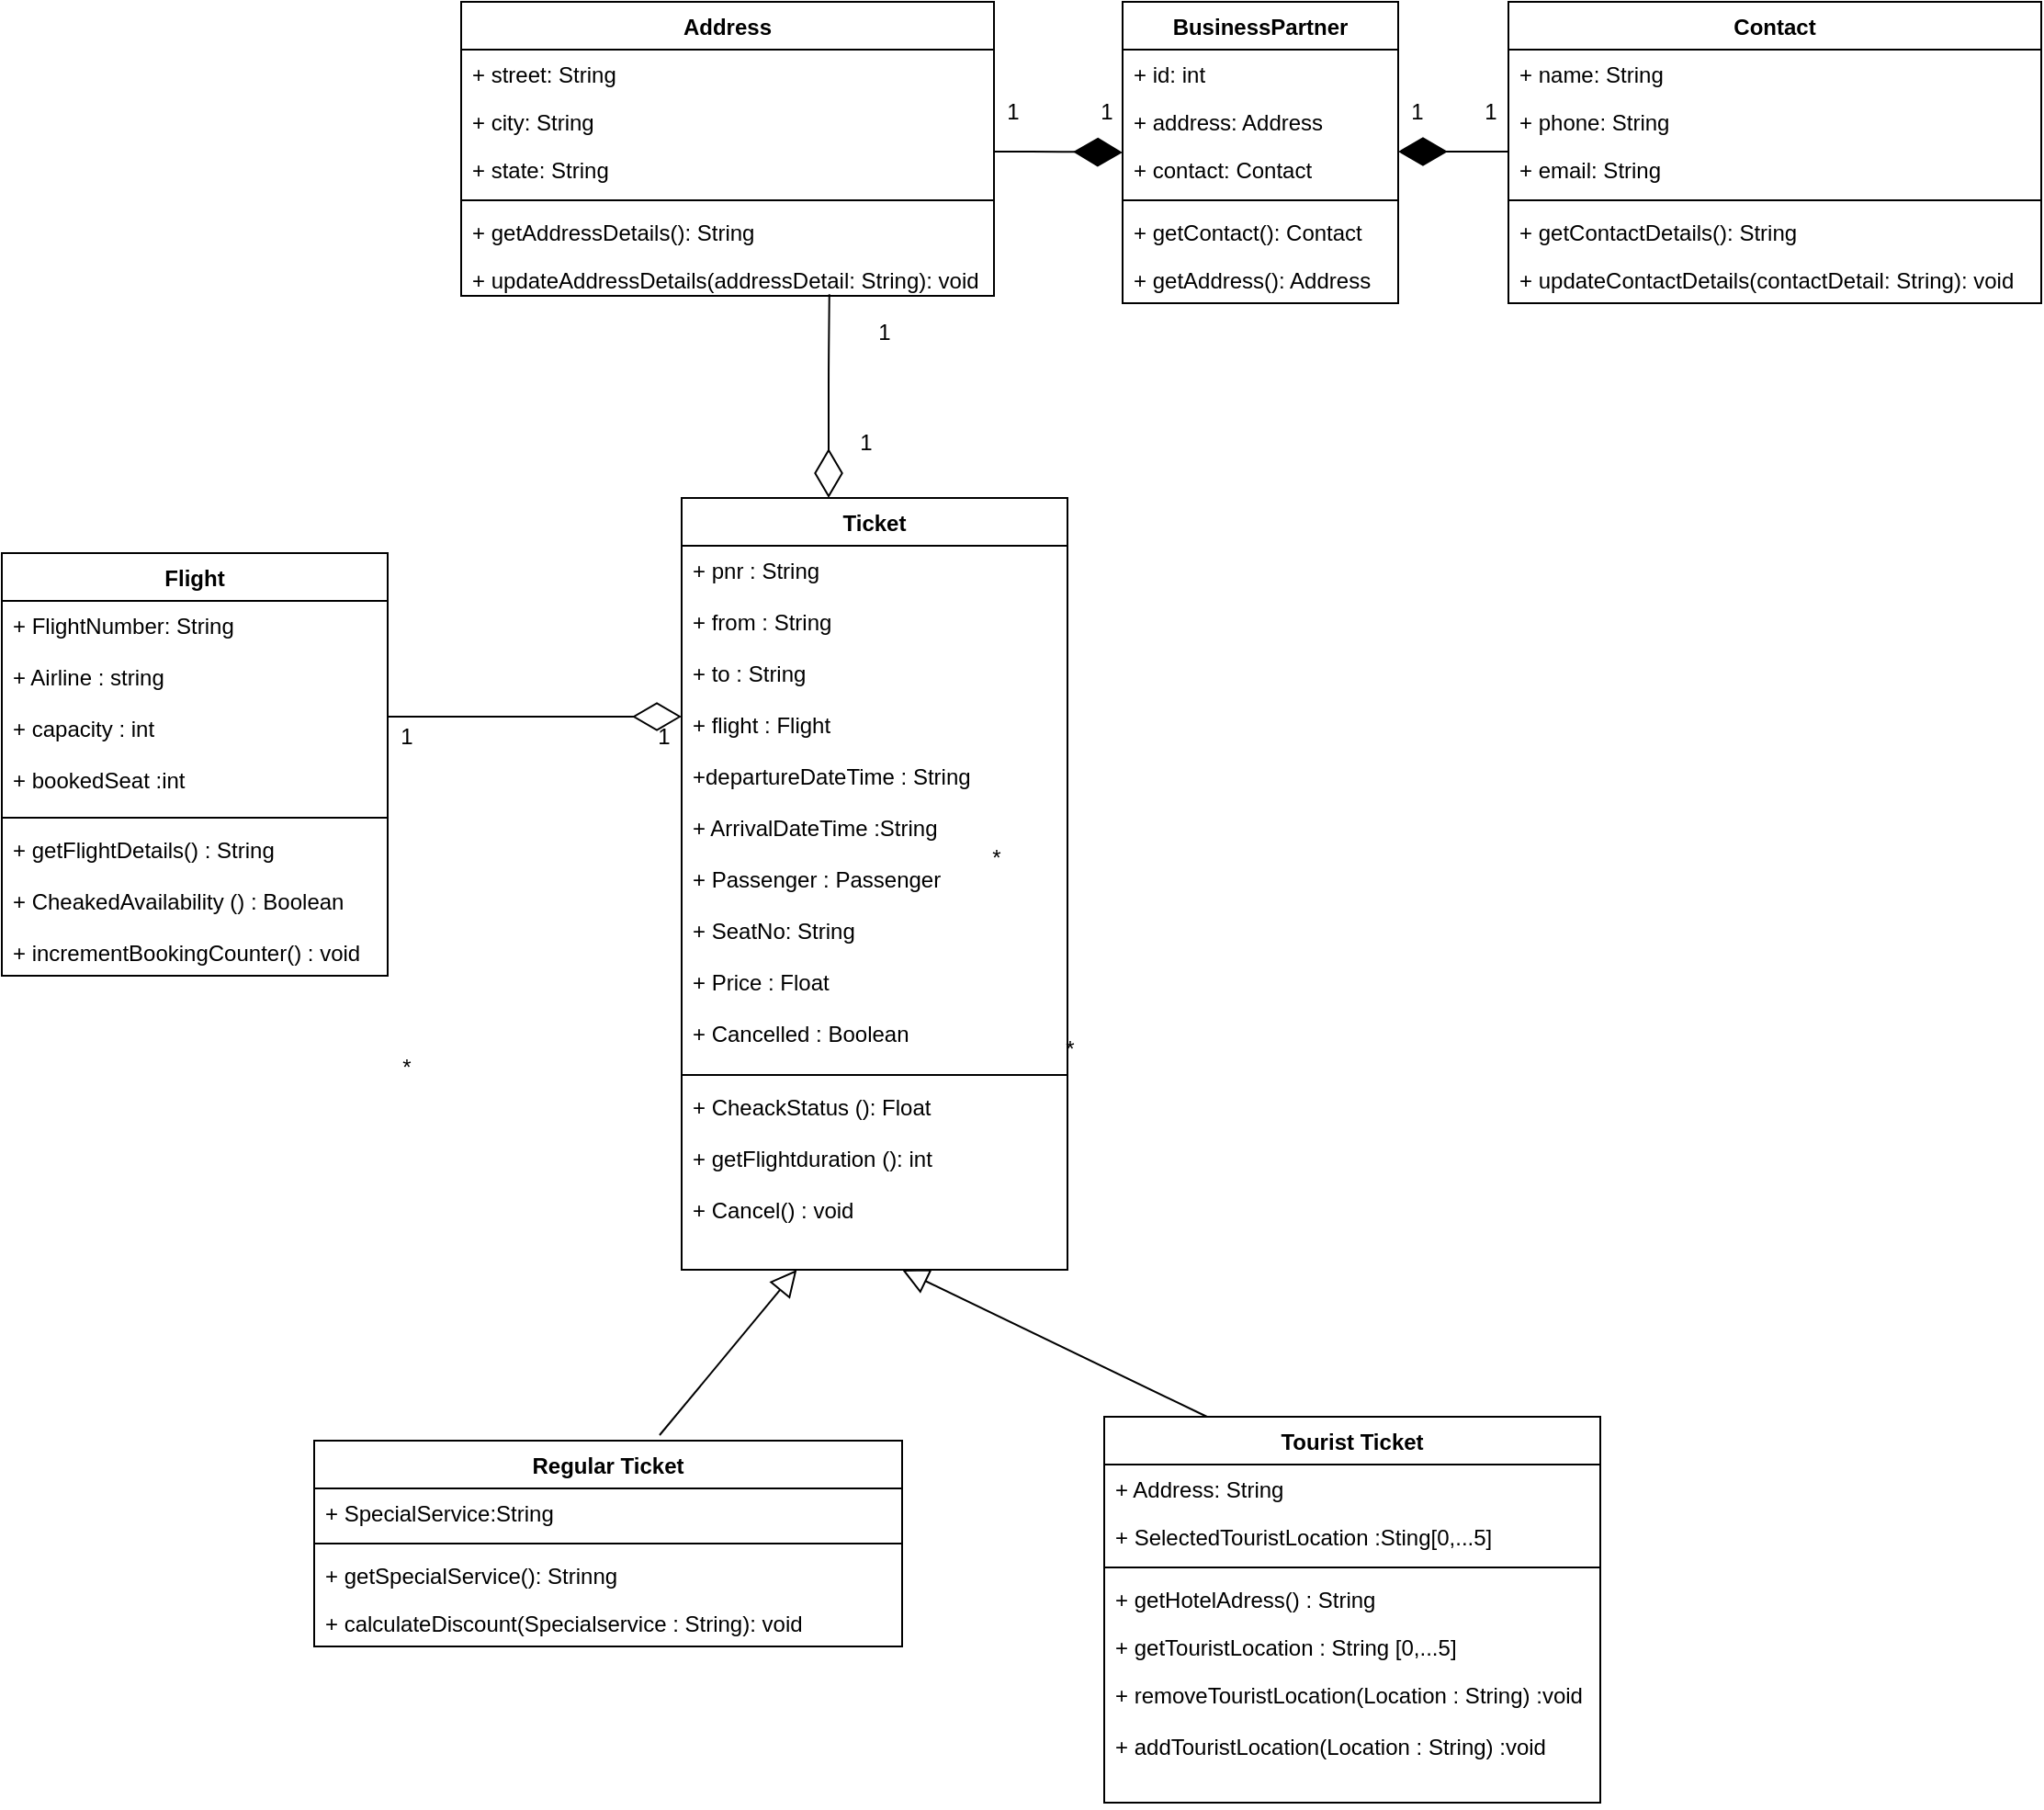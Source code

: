 <mxfile version="15.1.1" type="google"><diagram id="C5RBs43oDa-KdzZeNtuy" name="Page-1"><mxGraphModel dx="1019" dy="1699" grid="1" gridSize="10" guides="0" tooltips="1" connect="1" arrows="0" fold="1" page="1" pageScale="1" pageWidth="827" pageHeight="1169" math="0" shadow="0"><root><mxCell id="WIyWlLk6GJQsqaUBKTNV-0"/><mxCell id="WIyWlLk6GJQsqaUBKTNV-1" parent="WIyWlLk6GJQsqaUBKTNV-0"/><mxCell id="dmBCQ7qlOANt3F3A5t5D-11" value="Flight" style="swimlane;fontStyle=1;align=center;verticalAlign=top;childLayout=stackLayout;horizontal=1;startSize=26;horizontalStack=0;resizeParent=1;resizeParentMax=0;resizeLast=0;collapsible=1;marginBottom=0;" parent="WIyWlLk6GJQsqaUBKTNV-1" vertex="1"><mxGeometry x="30" y="-10" width="210" height="230" as="geometry"/></mxCell><mxCell id="dmBCQ7qlOANt3F3A5t5D-12" value="+ FlightNumber: String&#10;&#10;+ Airline : string&#10;&#10;+ capacity : int&#10;&#10;+ bookedSeat :int&#10;&#10;&#10;&#10;&#10;&#10;&#10;&#10;&#10;&#10;&#10;&#10;&#10;&#10;&#10;&#10;&#10;&#10;&#10;" style="text;strokeColor=none;fillColor=none;align=left;verticalAlign=top;spacingLeft=4;spacingRight=4;overflow=hidden;rotatable=0;points=[[0,0.5],[1,0.5]];portConstraint=eastwest;" parent="dmBCQ7qlOANt3F3A5t5D-11" vertex="1"><mxGeometry y="26" width="210" height="114" as="geometry"/></mxCell><mxCell id="dmBCQ7qlOANt3F3A5t5D-13" value="" style="line;strokeWidth=1;fillColor=none;align=left;verticalAlign=middle;spacingTop=-1;spacingLeft=3;spacingRight=3;rotatable=0;labelPosition=right;points=[];portConstraint=eastwest;" parent="dmBCQ7qlOANt3F3A5t5D-11" vertex="1"><mxGeometry y="140" width="210" height="8" as="geometry"/></mxCell><mxCell id="dmBCQ7qlOANt3F3A5t5D-14" value="+ getFlightDetails() : String&#10;&#10;+ CheakedAvailability () : Boolean&#10;&#10;+ incrementBookingCounter() : void&#10;&#10;&#10;&#10;&#10;&#10;&#10;&#10;&#10;&#10;&#10;&#10;&#10;" style="text;strokeColor=none;fillColor=none;align=left;verticalAlign=top;spacingLeft=4;spacingRight=4;overflow=hidden;rotatable=0;points=[[0,0.5],[1,0.5]];portConstraint=eastwest;" parent="dmBCQ7qlOANt3F3A5t5D-11" vertex="1"><mxGeometry y="148" width="210" height="82" as="geometry"/></mxCell><mxCell id="l_g71GFc9swbrkXRflB6-5" value="Ticket" style="swimlane;fontStyle=1;align=center;verticalAlign=top;childLayout=stackLayout;horizontal=1;startSize=26;horizontalStack=0;resizeParent=1;resizeParentMax=0;resizeLast=0;collapsible=1;marginBottom=0;" parent="WIyWlLk6GJQsqaUBKTNV-1" vertex="1"><mxGeometry x="400" y="-40" width="210" height="420" as="geometry"/></mxCell><mxCell id="l_g71GFc9swbrkXRflB6-6" value="+ pnr : String&#10;&#10;+ from : String &#10;&#10;+ to : String&#10;&#10;+ flight : Flight&#10;&#10;+departureDateTime : String&#10;&#10;+ ArrivalDateTime :String&#10;&#10;+ Passenger : Passenger&#10;&#10;+ SeatNo: String&#10;&#10;+ Price : Float&#10;&#10;+ Cancelled : Boolean&#10;&#10;&#10;&#10;&#10;&#10;&#10;&#10;&#10;&#10;&#10;&#10;&#10;&#10;&#10;&#10;&#10;&#10;&#10;&#10;&#10;&#10;&#10;&#10;&#10;" style="text;strokeColor=none;fillColor=none;align=left;verticalAlign=top;spacingLeft=4;spacingRight=4;overflow=hidden;rotatable=0;points=[[0,0.5],[1,0.5]];portConstraint=eastwest;" parent="l_g71GFc9swbrkXRflB6-5" vertex="1"><mxGeometry y="26" width="210" height="284" as="geometry"/></mxCell><mxCell id="l_g71GFc9swbrkXRflB6-7" value="" style="line;strokeWidth=1;fillColor=none;align=left;verticalAlign=middle;spacingTop=-1;spacingLeft=3;spacingRight=3;rotatable=0;labelPosition=right;points=[];portConstraint=eastwest;" parent="l_g71GFc9swbrkXRflB6-5" vertex="1"><mxGeometry y="310" width="210" height="8" as="geometry"/></mxCell><mxCell id="l_g71GFc9swbrkXRflB6-8" value="+ CheackStatus (): Float&#10;&#10;+ getFlightduration (): int&#10;&#10;+ Cancel() : void" style="text;strokeColor=none;fillColor=none;align=left;verticalAlign=top;spacingLeft=4;spacingRight=4;overflow=hidden;rotatable=0;points=[[0,0.5],[1,0.5]];portConstraint=eastwest;" parent="l_g71GFc9swbrkXRflB6-5" vertex="1"><mxGeometry y="318" width="210" height="102" as="geometry"/></mxCell><mxCell id="fXa_q_70XKFoeid2oadi-1" value="Tourist Ticket" style="swimlane;fontStyle=1;align=center;verticalAlign=top;childLayout=stackLayout;horizontal=1;startSize=26;horizontalStack=0;resizeParent=1;resizeParentMax=0;resizeLast=0;collapsible=1;marginBottom=0;" parent="WIyWlLk6GJQsqaUBKTNV-1" vertex="1"><mxGeometry x="630" y="460" width="270" height="210" as="geometry"><mxRectangle x="200" y="120" width="80" height="26" as="alternateBounds"/></mxGeometry></mxCell><mxCell id="fXa_q_70XKFoeid2oadi-2" value="+ Address: String" style="text;strokeColor=none;fillColor=none;align=left;verticalAlign=top;spacingLeft=4;spacingRight=4;overflow=hidden;rotatable=0;points=[[0,0.5],[1,0.5]];portConstraint=eastwest;" parent="fXa_q_70XKFoeid2oadi-1" vertex="1"><mxGeometry y="26" width="270" height="26" as="geometry"/></mxCell><mxCell id="fXa_q_70XKFoeid2oadi-3" value="+ SelectedTouristLocation :Sting[0,...5]" style="text;strokeColor=none;fillColor=none;align=left;verticalAlign=top;spacingLeft=4;spacingRight=4;overflow=hidden;rotatable=0;points=[[0,0.5],[1,0.5]];portConstraint=eastwest;" parent="fXa_q_70XKFoeid2oadi-1" vertex="1"><mxGeometry y="52" width="270" height="26" as="geometry"/></mxCell><mxCell id="fXa_q_70XKFoeid2oadi-6" value="" style="line;strokeWidth=1;fillColor=none;align=left;verticalAlign=middle;spacingTop=-1;spacingLeft=3;spacingRight=3;rotatable=0;labelPosition=right;points=[];portConstraint=eastwest;" parent="fXa_q_70XKFoeid2oadi-1" vertex="1"><mxGeometry y="78" width="270" height="8" as="geometry"/></mxCell><mxCell id="fXa_q_70XKFoeid2oadi-7" value="+ getHotelAdress() : String" style="text;strokeColor=none;fillColor=none;align=left;verticalAlign=top;spacingLeft=4;spacingRight=4;overflow=hidden;rotatable=0;points=[[0,0.5],[1,0.5]];portConstraint=eastwest;" parent="fXa_q_70XKFoeid2oadi-1" vertex="1"><mxGeometry y="86" width="270" height="26" as="geometry"/></mxCell><mxCell id="fXa_q_70XKFoeid2oadi-8" value="+ getTouristLocation : String [0,...5]" style="text;strokeColor=none;fillColor=none;align=left;verticalAlign=top;spacingLeft=4;spacingRight=4;overflow=hidden;rotatable=0;points=[[0,0.5],[1,0.5]];portConstraint=eastwest;" parent="fXa_q_70XKFoeid2oadi-1" vertex="1"><mxGeometry y="112" width="270" height="26" as="geometry"/></mxCell><mxCell id="fXa_q_70XKFoeid2oadi-9" value="+ removeTouristLocation(Location : String) :void&#10;&#10;+ addTouristLocation(Location : String) :void" style="text;strokeColor=none;fillColor=none;align=left;verticalAlign=top;spacingLeft=4;spacingRight=4;overflow=hidden;rotatable=0;points=[[0,0.5],[1,0.5]];portConstraint=eastwest;" parent="fXa_q_70XKFoeid2oadi-1" vertex="1"><mxGeometry y="138" width="270" height="72" as="geometry"/></mxCell><mxCell id="fXa_q_70XKFoeid2oadi-18" value="1" style="text;html=1;align=center;verticalAlign=middle;resizable=0;points=[];autosize=1;" parent="WIyWlLk6GJQsqaUBKTNV-1" vertex="1"><mxGeometry x="240" y="80" width="20" height="20" as="geometry"/></mxCell><mxCell id="fXa_q_70XKFoeid2oadi-19" value="1" style="text;html=1;align=center;verticalAlign=middle;resizable=0;points=[];autosize=1;" parent="WIyWlLk6GJQsqaUBKTNV-1" vertex="1"><mxGeometry x="380" y="80" width="20" height="20" as="geometry"/></mxCell><mxCell id="fXa_q_70XKFoeid2oadi-20" value="*" style="text;html=1;align=center;verticalAlign=middle;resizable=0;points=[];autosize=1;" parent="WIyWlLk6GJQsqaUBKTNV-1" vertex="1"><mxGeometry x="240" y="260" width="20" height="20" as="geometry"/></mxCell><mxCell id="fXa_q_70XKFoeid2oadi-21" value="*" style="text;html=1;align=center;verticalAlign=middle;resizable=0;points=[];autosize=1;" parent="WIyWlLk6GJQsqaUBKTNV-1" vertex="1"><mxGeometry x="601" y="250" width="20" height="20" as="geometry"/></mxCell><mxCell id="fXa_q_70XKFoeid2oadi-22" value="Address" style="swimlane;fontStyle=1;align=center;verticalAlign=top;childLayout=stackLayout;horizontal=1;startSize=26;horizontalStack=0;resizeParent=1;resizeParentMax=0;resizeLast=0;collapsible=1;marginBottom=0;" parent="WIyWlLk6GJQsqaUBKTNV-1" vertex="1"><mxGeometry x="280" y="-310" width="290" height="160" as="geometry"><mxRectangle x="200" y="120" width="80" height="26" as="alternateBounds"/></mxGeometry></mxCell><mxCell id="fXa_q_70XKFoeid2oadi-23" value="+ street: String" style="text;strokeColor=none;fillColor=none;align=left;verticalAlign=top;spacingLeft=4;spacingRight=4;overflow=hidden;rotatable=0;points=[[0,0.5],[1,0.5]];portConstraint=eastwest;" parent="fXa_q_70XKFoeid2oadi-22" vertex="1"><mxGeometry y="26" width="290" height="26" as="geometry"/></mxCell><mxCell id="fXa_q_70XKFoeid2oadi-24" value="+ city: String" style="text;strokeColor=none;fillColor=none;align=left;verticalAlign=top;spacingLeft=4;spacingRight=4;overflow=hidden;rotatable=0;points=[[0,0.5],[1,0.5]];portConstraint=eastwest;" parent="fXa_q_70XKFoeid2oadi-22" vertex="1"><mxGeometry y="52" width="290" height="26" as="geometry"/></mxCell><mxCell id="fXa_q_70XKFoeid2oadi-25" value="+ state: String" style="text;strokeColor=none;fillColor=none;align=left;verticalAlign=top;spacingLeft=4;spacingRight=4;overflow=hidden;rotatable=0;points=[[0,0.5],[1,0.5]];portConstraint=eastwest;" parent="fXa_q_70XKFoeid2oadi-22" vertex="1"><mxGeometry y="78" width="290" height="26" as="geometry"/></mxCell><mxCell id="fXa_q_70XKFoeid2oadi-26" value="" style="line;strokeWidth=1;fillColor=none;align=left;verticalAlign=middle;spacingTop=-1;spacingLeft=3;spacingRight=3;rotatable=0;labelPosition=right;points=[];portConstraint=eastwest;" parent="fXa_q_70XKFoeid2oadi-22" vertex="1"><mxGeometry y="104" width="290" height="8" as="geometry"/></mxCell><mxCell id="fXa_q_70XKFoeid2oadi-27" value="+ getAddressDetails(): String" style="text;strokeColor=none;fillColor=none;align=left;verticalAlign=top;spacingLeft=4;spacingRight=4;overflow=hidden;rotatable=0;points=[[0,0.5],[1,0.5]];portConstraint=eastwest;" parent="fXa_q_70XKFoeid2oadi-22" vertex="1"><mxGeometry y="112" width="290" height="26" as="geometry"/></mxCell><mxCell id="fXa_q_70XKFoeid2oadi-28" value="+ updateAddressDetails(addressDetail: String): void" style="text;strokeColor=none;fillColor=none;align=left;verticalAlign=top;spacingLeft=4;spacingRight=4;overflow=hidden;rotatable=0;points=[[0,0.5],[1,0.5]];portConstraint=eastwest;" parent="fXa_q_70XKFoeid2oadi-22" vertex="1"><mxGeometry y="138" width="290" height="22" as="geometry"/></mxCell><mxCell id="fXa_q_70XKFoeid2oadi-29" value="BusinessPartner" style="swimlane;fontStyle=1;align=center;verticalAlign=top;childLayout=stackLayout;horizontal=1;startSize=26;horizontalStack=0;resizeParent=1;resizeParentMax=0;resizeLast=0;collapsible=1;marginBottom=0;" parent="WIyWlLk6GJQsqaUBKTNV-1" vertex="1"><mxGeometry x="640" y="-310" width="150" height="164" as="geometry"><mxRectangle x="200" y="120" width="80" height="26" as="alternateBounds"/></mxGeometry></mxCell><mxCell id="fXa_q_70XKFoeid2oadi-30" value="+ id: int" style="text;strokeColor=none;fillColor=none;align=left;verticalAlign=top;spacingLeft=4;spacingRight=4;overflow=hidden;rotatable=0;points=[[0,0.5],[1,0.5]];portConstraint=eastwest;" parent="fXa_q_70XKFoeid2oadi-29" vertex="1"><mxGeometry y="26" width="150" height="26" as="geometry"/></mxCell><mxCell id="fXa_q_70XKFoeid2oadi-31" value="+ address: Address" style="text;strokeColor=none;fillColor=none;align=left;verticalAlign=top;spacingLeft=4;spacingRight=4;overflow=hidden;rotatable=0;points=[[0,0.5],[1,0.5]];portConstraint=eastwest;" parent="fXa_q_70XKFoeid2oadi-29" vertex="1"><mxGeometry y="52" width="150" height="26" as="geometry"/></mxCell><mxCell id="fXa_q_70XKFoeid2oadi-32" value="+ contact: Contact" style="text;strokeColor=none;fillColor=none;align=left;verticalAlign=top;spacingLeft=4;spacingRight=4;overflow=hidden;rotatable=0;points=[[0,0.5],[1,0.5]];portConstraint=eastwest;" parent="fXa_q_70XKFoeid2oadi-29" vertex="1"><mxGeometry y="78" width="150" height="26" as="geometry"/></mxCell><mxCell id="fXa_q_70XKFoeid2oadi-33" value="" style="line;strokeWidth=1;fillColor=none;align=left;verticalAlign=middle;spacingTop=-1;spacingLeft=3;spacingRight=3;rotatable=0;labelPosition=right;points=[];portConstraint=eastwest;" parent="fXa_q_70XKFoeid2oadi-29" vertex="1"><mxGeometry y="104" width="150" height="8" as="geometry"/></mxCell><mxCell id="fXa_q_70XKFoeid2oadi-34" value="+ getContact(): Contact" style="text;strokeColor=none;fillColor=none;align=left;verticalAlign=top;spacingLeft=4;spacingRight=4;overflow=hidden;rotatable=0;points=[[0,0.5],[1,0.5]];portConstraint=eastwest;" parent="fXa_q_70XKFoeid2oadi-29" vertex="1"><mxGeometry y="112" width="150" height="26" as="geometry"/></mxCell><mxCell id="fXa_q_70XKFoeid2oadi-35" value="+ getAddress(): Address" style="text;strokeColor=none;fillColor=none;align=left;verticalAlign=top;spacingLeft=4;spacingRight=4;overflow=hidden;rotatable=0;points=[[0,0.5],[1,0.5]];portConstraint=eastwest;" parent="fXa_q_70XKFoeid2oadi-29" vertex="1"><mxGeometry y="138" width="150" height="26" as="geometry"/></mxCell><mxCell id="fXa_q_70XKFoeid2oadi-37" value="Contact" style="swimlane;fontStyle=1;align=center;verticalAlign=top;childLayout=stackLayout;horizontal=1;startSize=26;horizontalStack=0;resizeParent=1;resizeParentMax=0;resizeLast=0;collapsible=1;marginBottom=0;" parent="WIyWlLk6GJQsqaUBKTNV-1" vertex="1"><mxGeometry x="850" y="-310" width="290" height="164" as="geometry"><mxRectangle x="200" y="120" width="80" height="26" as="alternateBounds"/></mxGeometry></mxCell><mxCell id="fXa_q_70XKFoeid2oadi-38" value="+ name: String" style="text;strokeColor=none;fillColor=none;align=left;verticalAlign=top;spacingLeft=4;spacingRight=4;overflow=hidden;rotatable=0;points=[[0,0.5],[1,0.5]];portConstraint=eastwest;" parent="fXa_q_70XKFoeid2oadi-37" vertex="1"><mxGeometry y="26" width="290" height="26" as="geometry"/></mxCell><mxCell id="fXa_q_70XKFoeid2oadi-39" value="+ phone: String" style="text;strokeColor=none;fillColor=none;align=left;verticalAlign=top;spacingLeft=4;spacingRight=4;overflow=hidden;rotatable=0;points=[[0,0.5],[1,0.5]];portConstraint=eastwest;" parent="fXa_q_70XKFoeid2oadi-37" vertex="1"><mxGeometry y="52" width="290" height="26" as="geometry"/></mxCell><mxCell id="fXa_q_70XKFoeid2oadi-40" value="+ email: String" style="text;strokeColor=none;fillColor=none;align=left;verticalAlign=top;spacingLeft=4;spacingRight=4;overflow=hidden;rotatable=0;points=[[0,0.5],[1,0.5]];portConstraint=eastwest;" parent="fXa_q_70XKFoeid2oadi-37" vertex="1"><mxGeometry y="78" width="290" height="26" as="geometry"/></mxCell><mxCell id="fXa_q_70XKFoeid2oadi-41" value="" style="line;strokeWidth=1;fillColor=none;align=left;verticalAlign=middle;spacingTop=-1;spacingLeft=3;spacingRight=3;rotatable=0;labelPosition=right;points=[];portConstraint=eastwest;" parent="fXa_q_70XKFoeid2oadi-37" vertex="1"><mxGeometry y="104" width="290" height="8" as="geometry"/></mxCell><mxCell id="fXa_q_70XKFoeid2oadi-42" value="+ getContactDetails(): String" style="text;strokeColor=none;fillColor=none;align=left;verticalAlign=top;spacingLeft=4;spacingRight=4;overflow=hidden;rotatable=0;points=[[0,0.5],[1,0.5]];portConstraint=eastwest;" parent="fXa_q_70XKFoeid2oadi-37" vertex="1"><mxGeometry y="112" width="290" height="26" as="geometry"/></mxCell><mxCell id="fXa_q_70XKFoeid2oadi-43" value="+ updateContactDetails(contactDetail: String): void" style="text;strokeColor=none;fillColor=none;align=left;verticalAlign=top;spacingLeft=4;spacingRight=4;overflow=hidden;rotatable=0;points=[[0,0.5],[1,0.5]];portConstraint=eastwest;" parent="fXa_q_70XKFoeid2oadi-37" vertex="1"><mxGeometry y="138" width="290" height="26" as="geometry"/></mxCell><mxCell id="fXa_q_70XKFoeid2oadi-55" value="" style="endArrow=diamondThin;endFill=1;endSize=24;html=1;" parent="WIyWlLk6GJQsqaUBKTNV-1" edge="1"><mxGeometry width="160" relative="1" as="geometry"><mxPoint x="570" y="-228.5" as="sourcePoint"/><mxPoint x="640" y="-228" as="targetPoint"/><Array as="points"><mxPoint x="600" y="-228.5"/></Array></mxGeometry></mxCell><mxCell id="fXa_q_70XKFoeid2oadi-58" value="" style="endArrow=diamondThin;endFill=1;endSize=24;html=1;strokeColor=none;" parent="WIyWlLk6GJQsqaUBKTNV-1" edge="1"><mxGeometry width="160" relative="1" as="geometry"><mxPoint x="470" y="-20" as="sourcePoint"/><mxPoint x="630" y="-20" as="targetPoint"/></mxGeometry></mxCell><mxCell id="fXa_q_70XKFoeid2oadi-63" value="Regular Ticket" style="swimlane;fontStyle=1;align=center;verticalAlign=top;childLayout=stackLayout;horizontal=1;startSize=26;horizontalStack=0;resizeParent=1;resizeParentMax=0;resizeLast=0;collapsible=1;marginBottom=0;" parent="WIyWlLk6GJQsqaUBKTNV-1" vertex="1"><mxGeometry x="200" y="473" width="320" height="112" as="geometry"><mxRectangle x="200" y="120" width="80" height="26" as="alternateBounds"/></mxGeometry></mxCell><mxCell id="fXa_q_70XKFoeid2oadi-64" value="+ SpecialService:String" style="text;strokeColor=none;fillColor=none;align=left;verticalAlign=top;spacingLeft=4;spacingRight=4;overflow=hidden;rotatable=0;points=[[0,0.5],[1,0.5]];portConstraint=eastwest;" parent="fXa_q_70XKFoeid2oadi-63" vertex="1"><mxGeometry y="26" width="320" height="26" as="geometry"/></mxCell><mxCell id="fXa_q_70XKFoeid2oadi-65" value="" style="line;strokeWidth=1;fillColor=none;align=left;verticalAlign=middle;spacingTop=-1;spacingLeft=3;spacingRight=3;rotatable=0;labelPosition=right;points=[];portConstraint=eastwest;" parent="fXa_q_70XKFoeid2oadi-63" vertex="1"><mxGeometry y="52" width="320" height="8" as="geometry"/></mxCell><mxCell id="fXa_q_70XKFoeid2oadi-66" value="+ getSpecialService(): Strinng" style="text;strokeColor=none;fillColor=none;align=left;verticalAlign=top;spacingLeft=4;spacingRight=4;overflow=hidden;rotatable=0;points=[[0,0.5],[1,0.5]];portConstraint=eastwest;" parent="fXa_q_70XKFoeid2oadi-63" vertex="1"><mxGeometry y="60" width="320" height="26" as="geometry"/></mxCell><mxCell id="fXa_q_70XKFoeid2oadi-67" value="+ calculateDiscount(Specialservice : String): void" style="text;strokeColor=none;fillColor=none;align=left;verticalAlign=top;spacingLeft=4;spacingRight=4;overflow=hidden;rotatable=0;points=[[0,0.5],[1,0.5]];portConstraint=eastwest;" parent="fXa_q_70XKFoeid2oadi-63" vertex="1"><mxGeometry y="86" width="320" height="26" as="geometry"/></mxCell><mxCell id="fXa_q_70XKFoeid2oadi-69" value="" style="endArrow=diamondThin;endFill=1;endSize=24;html=1;exitX=0;exitY=0.5;exitDx=0;exitDy=0;entryX=1;entryY=0.5;entryDx=0;entryDy=0;verticalAlign=bottom;" parent="WIyWlLk6GJQsqaUBKTNV-1" edge="1"><mxGeometry width="160" relative="1" as="geometry"><mxPoint x="850" y="-228.5" as="sourcePoint"/><mxPoint x="790" y="-228.5" as="targetPoint"/></mxGeometry></mxCell><mxCell id="fXa_q_70XKFoeid2oadi-70" value="1" style="text;html=1;align=center;verticalAlign=middle;resizable=0;points=[];autosize=1;" parent="WIyWlLk6GJQsqaUBKTNV-1" vertex="1"><mxGeometry x="570" y="-260" width="20" height="20" as="geometry"/></mxCell><mxCell id="fXa_q_70XKFoeid2oadi-71" value="1" style="text;html=1;align=center;verticalAlign=middle;resizable=0;points=[];autosize=1;" parent="WIyWlLk6GJQsqaUBKTNV-1" vertex="1"><mxGeometry x="621" y="-260" width="20" height="20" as="geometry"/></mxCell><mxCell id="fXa_q_70XKFoeid2oadi-72" value="1" style="text;html=1;align=center;verticalAlign=middle;resizable=0;points=[];autosize=1;" parent="WIyWlLk6GJQsqaUBKTNV-1" vertex="1"><mxGeometry x="830" y="-260" width="20" height="20" as="geometry"/></mxCell><mxCell id="fXa_q_70XKFoeid2oadi-74" value="1" style="text;html=1;align=center;verticalAlign=middle;resizable=0;points=[];autosize=1;" parent="WIyWlLk6GJQsqaUBKTNV-1" vertex="1"><mxGeometry x="790" y="-260" width="20" height="20" as="geometry"/></mxCell><mxCell id="fXa_q_70XKFoeid2oadi-76" value="*" style="text;html=1;align=center;verticalAlign=middle;resizable=0;points=[];autosize=1;" parent="WIyWlLk6GJQsqaUBKTNV-1" vertex="1"><mxGeometry x="561" y="146" width="20" height="20" as="geometry"/></mxCell><mxCell id="H2hR_O4sN9nr8Vp0WQiJ-0" value="" style="endArrow=diamondThin;endFill=0;endSize=24;html=1;" parent="WIyWlLk6GJQsqaUBKTNV-1" edge="1"><mxGeometry width="160" relative="1" as="geometry"><mxPoint x="240" y="79" as="sourcePoint"/><mxPoint x="400" y="79" as="targetPoint"/><Array as="points"><mxPoint x="330" y="79"/></Array></mxGeometry></mxCell><mxCell id="H2hR_O4sN9nr8Vp0WQiJ-1" value="" style="edgeStyle=none;html=1;endSize=12;endArrow=block;endFill=0;" parent="WIyWlLk6GJQsqaUBKTNV-1" target="l_g71GFc9swbrkXRflB6-8" edge="1"><mxGeometry width="160" relative="1" as="geometry"><mxPoint x="388" y="470" as="sourcePoint"/><mxPoint x="439.237" y="300" as="targetPoint"/></mxGeometry></mxCell><mxCell id="H2hR_O4sN9nr8Vp0WQiJ-2" value="" style="edgeStyle=none;html=1;endSize=12;endArrow=block;endFill=0;exitX=0.5;exitY=0;exitDx=0;exitDy=0;" parent="WIyWlLk6GJQsqaUBKTNV-1" edge="1"><mxGeometry width="160" relative="1" as="geometry"><mxPoint x="685.97" y="460" as="sourcePoint"/><mxPoint x="520" y="380" as="targetPoint"/></mxGeometry></mxCell><mxCell id="ilsXeOtDF3b2wnbG93Ap-3" value="" style="endArrow=diamondThin;endFill=0;endSize=24;html=1;strokeColor=#000000;verticalAlign=bottom;entryX=0.381;entryY=0;entryDx=0;entryDy=0;entryPerimeter=0;exitX=0.691;exitY=0.96;exitDx=0;exitDy=0;exitPerimeter=0;" edge="1" parent="WIyWlLk6GJQsqaUBKTNV-1" source="fXa_q_70XKFoeid2oadi-28" target="l_g71GFc9swbrkXRflB6-5"><mxGeometry width="160" relative="1" as="geometry"><mxPoint x="480" y="-144" as="sourcePoint"/><mxPoint x="477" y="-40" as="targetPoint"/><Array as="points"><mxPoint x="480" y="-110"/></Array></mxGeometry></mxCell><mxCell id="ilsXeOtDF3b2wnbG93Ap-6" value="1" style="text;html=1;align=center;verticalAlign=middle;resizable=0;points=[];autosize=1;strokeColor=none;fillColor=none;" vertex="1" parent="WIyWlLk6GJQsqaUBKTNV-1"><mxGeometry x="490" y="-80" width="20" height="20" as="geometry"/></mxCell><mxCell id="ilsXeOtDF3b2wnbG93Ap-7" value="1" style="text;html=1;align=center;verticalAlign=middle;resizable=0;points=[];autosize=1;strokeColor=none;fillColor=none;" vertex="1" parent="WIyWlLk6GJQsqaUBKTNV-1"><mxGeometry x="500" y="-140" width="20" height="20" as="geometry"/></mxCell></root></mxGraphModel></diagram></mxfile>